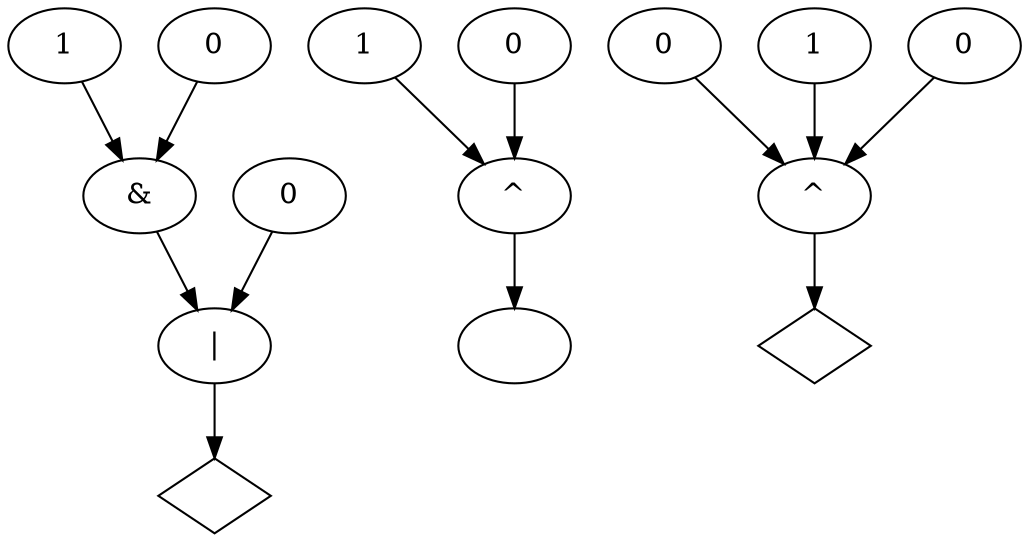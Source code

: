 digraph G {
n0 [label="",shape="diamond"];
n1 [label="|"];
n2 [label="&"];
n5 [label="0"];
n6 [label="^"];
n10 [label="",shape="diamond"];
n11 [label="^"];
n12 [label="0"];
n8 [label="1"];
n9 [label="1"];
n13 [label="1"];
n3 [label="0"];
n14 [label="0"];
n16 [label="0"];
n17 [label=""];
n1 -> n0
n2 -> n1
n5 -> n1
n6 -> n17
n11 -> n10
n12 -> n11
n8 -> n2
n9 -> n11
n13 -> n6
n3 -> n2
n14 -> n11
n16 -> n6
}